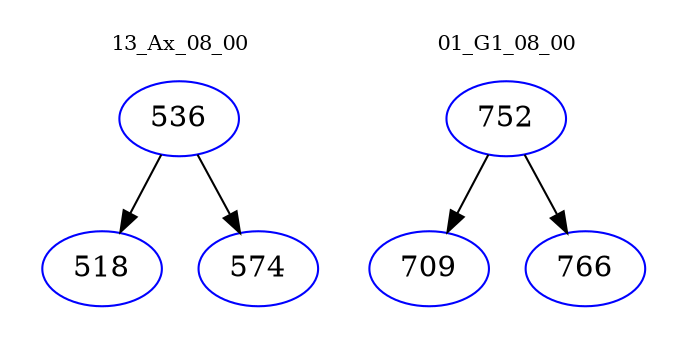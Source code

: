 digraph{
subgraph cluster_0 {
color = white
label = "13_Ax_08_00";
fontsize=10;
T0_536 [label="536", color="blue"]
T0_536 -> T0_518 [color="black"]
T0_518 [label="518", color="blue"]
T0_536 -> T0_574 [color="black"]
T0_574 [label="574", color="blue"]
}
subgraph cluster_1 {
color = white
label = "01_G1_08_00";
fontsize=10;
T1_752 [label="752", color="blue"]
T1_752 -> T1_709 [color="black"]
T1_709 [label="709", color="blue"]
T1_752 -> T1_766 [color="black"]
T1_766 [label="766", color="blue"]
}
}
